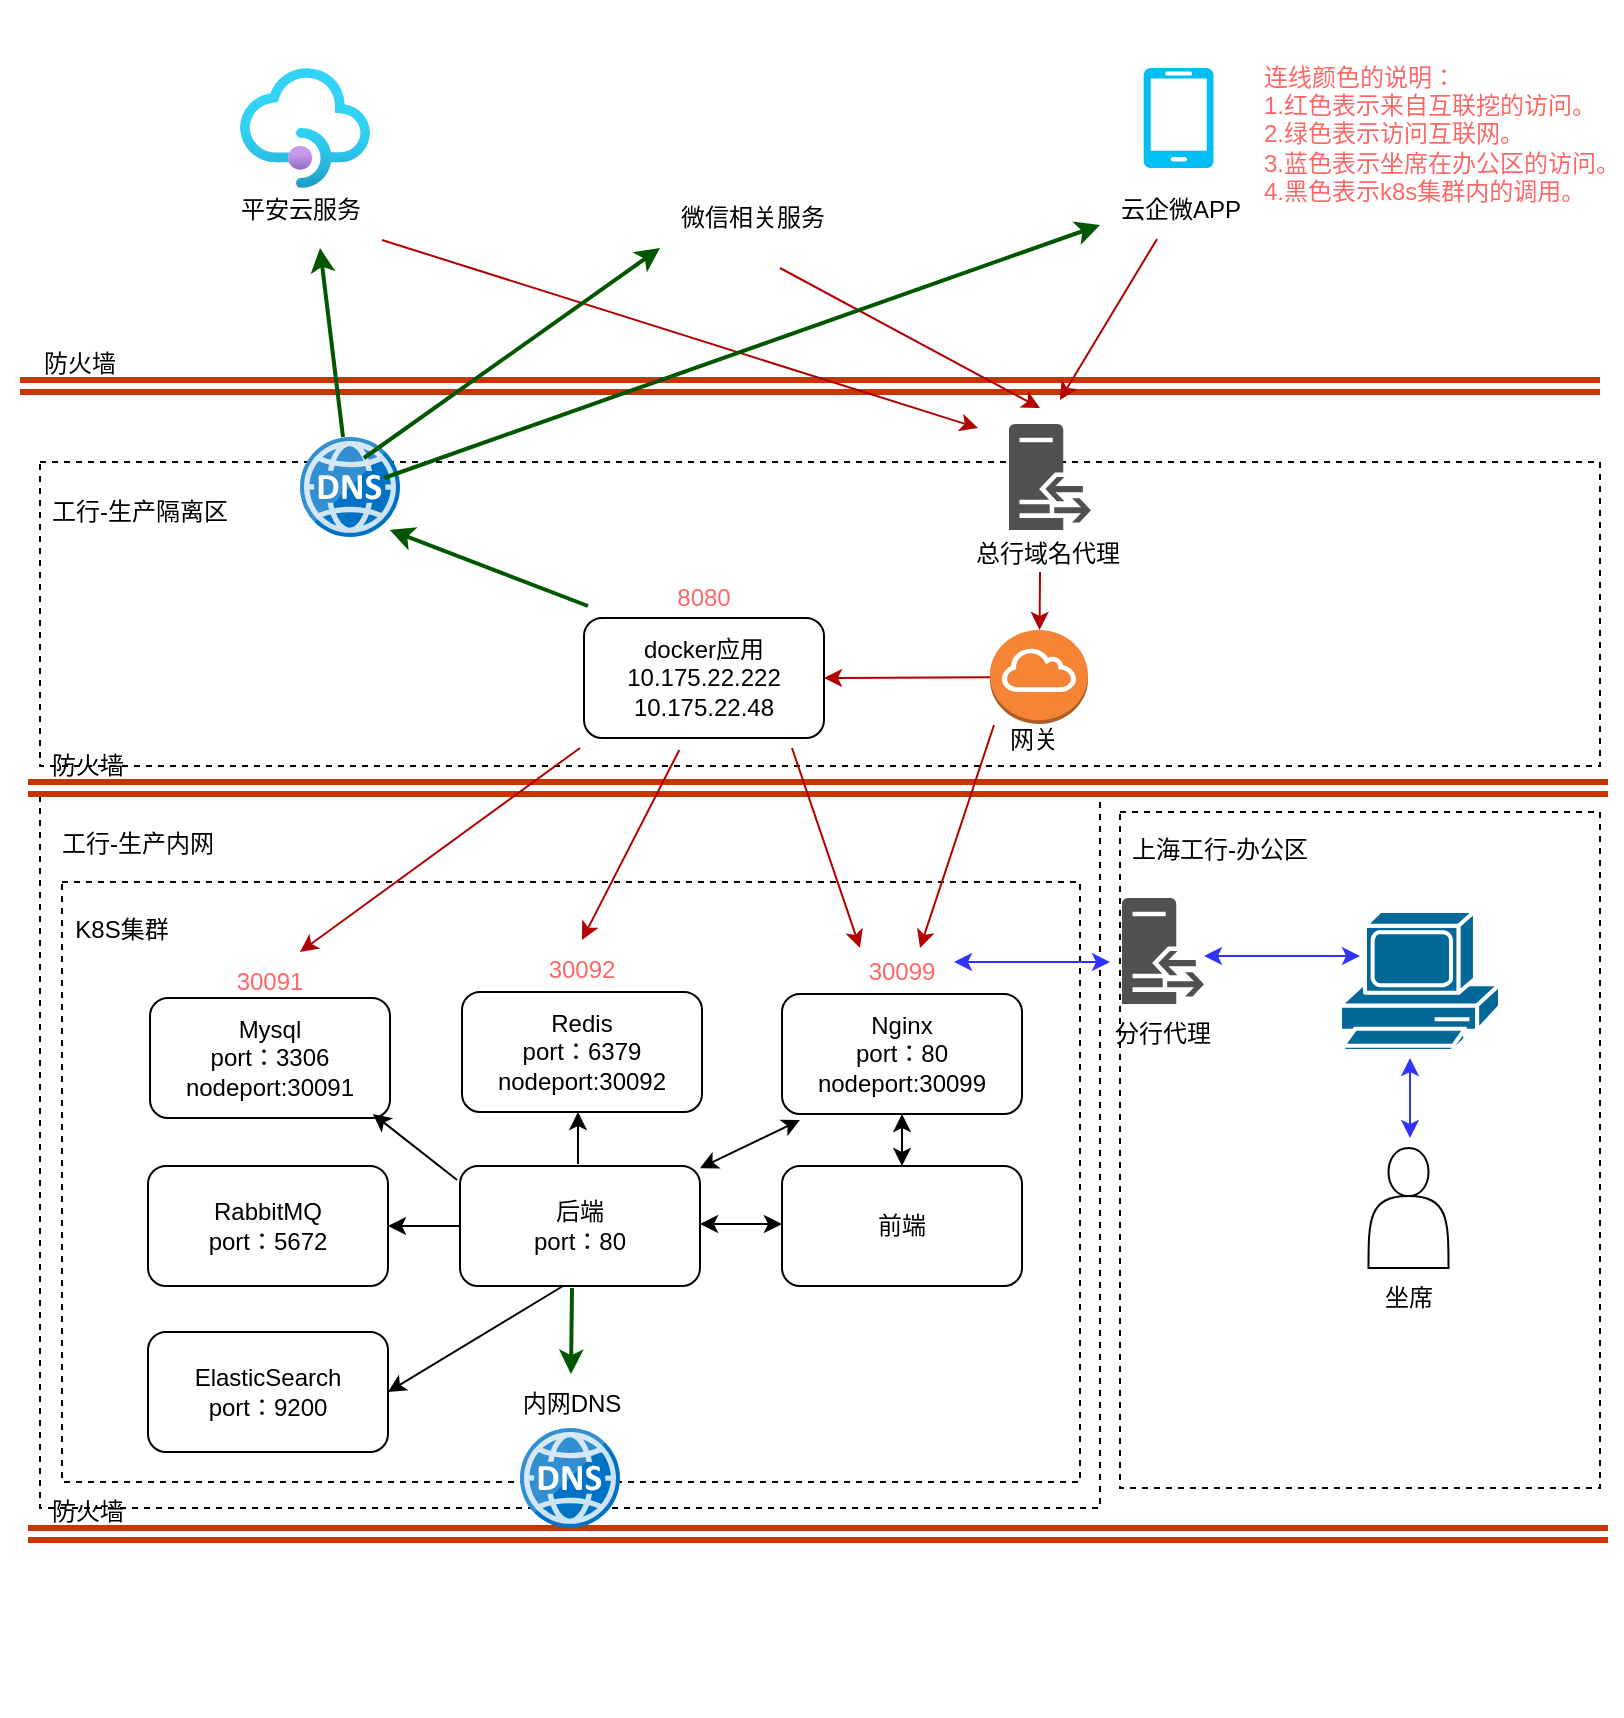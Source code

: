 <mxfile version="24.2.2" type="github">
  <diagram name="第 1 页" id="H5Td6hfvK_dSOBT4_KqR">
    <mxGraphModel dx="1026" dy="633" grid="1" gridSize="10" guides="1" tooltips="1" connect="1" arrows="1" fold="1" page="1" pageScale="1" pageWidth="827" pageHeight="1169" math="0" shadow="0">
      <root>
        <mxCell id="0" />
        <mxCell id="1" parent="0" />
        <mxCell id="0VPpqt3ser_8MPo7c0mN-2" value="" style="rounded=0;whiteSpace=wrap;html=1;fillColor=none;dashed=1;" parent="1" vertex="1">
          <mxGeometry x="30" y="733" width="530" height="357" as="geometry" />
        </mxCell>
        <mxCell id="0VPpqt3ser_8MPo7c0mN-9" value="" style="rounded=0;whiteSpace=wrap;html=1;fillColor=none;dashed=1;" parent="1" vertex="1">
          <mxGeometry x="41" y="777" width="509" height="300" as="geometry" />
        </mxCell>
        <mxCell id="0VPpqt3ser_8MPo7c0mN-4" value="" style="rounded=0;whiteSpace=wrap;html=1;fillColor=none;dashed=1;" parent="1" vertex="1">
          <mxGeometry x="30" y="567" width="780" height="152" as="geometry" />
        </mxCell>
        <mxCell id="0VPpqt3ser_8MPo7c0mN-3" value="工行-生产内网" style="text;html=1;align=center;verticalAlign=middle;whiteSpace=wrap;rounded=0;" parent="1" vertex="1">
          <mxGeometry x="29" y="743" width="100" height="30" as="geometry" />
        </mxCell>
        <mxCell id="0VPpqt3ser_8MPo7c0mN-5" value="工行-生产隔离区" style="text;html=1;align=center;verticalAlign=middle;whiteSpace=wrap;rounded=0;" parent="1" vertex="1">
          <mxGeometry x="30" y="577" width="100" height="30" as="geometry" />
        </mxCell>
        <mxCell id="0VPpqt3ser_8MPo7c0mN-6" value="" style="rounded=0;whiteSpace=wrap;html=1;fillColor=none;dashed=1;" parent="1" vertex="1">
          <mxGeometry x="570" y="742" width="240" height="338" as="geometry" />
        </mxCell>
        <mxCell id="0VPpqt3ser_8MPo7c0mN-7" value="上海工行-办公区" style="text;html=1;align=center;verticalAlign=middle;whiteSpace=wrap;rounded=0;" parent="1" vertex="1">
          <mxGeometry x="570" y="746" width="100" height="30" as="geometry" />
        </mxCell>
        <mxCell id="0VPpqt3ser_8MPo7c0mN-10" value="K8S集群" style="text;html=1;align=center;verticalAlign=middle;whiteSpace=wrap;rounded=0;" parent="1" vertex="1">
          <mxGeometry x="41" y="786" width="60" height="30" as="geometry" />
        </mxCell>
        <mxCell id="0VPpqt3ser_8MPo7c0mN-12" value="&lt;div&gt;&lt;span style=&quot;background-color: initial;&quot;&gt;RabbitMQ&lt;/span&gt;&lt;/div&gt;&lt;div&gt;&lt;span style=&quot;background-color: initial;&quot;&gt;port：5672&lt;/span&gt;&lt;/div&gt;" style="rounded=1;whiteSpace=wrap;html=1;" parent="1" vertex="1">
          <mxGeometry x="84" y="919" width="120" height="60" as="geometry" />
        </mxCell>
        <mxCell id="0VPpqt3ser_8MPo7c0mN-13" value="&lt;div&gt;ElasticSearch&lt;/div&gt;&lt;div&gt;&lt;span style=&quot;background-color: initial;&quot;&gt;port：9200&lt;/span&gt;&lt;/div&gt;" style="rounded=1;whiteSpace=wrap;html=1;" parent="1" vertex="1">
          <mxGeometry x="84" y="1002" width="120" height="60" as="geometry" />
        </mxCell>
        <mxCell id="0VPpqt3ser_8MPo7c0mN-15" value="&lt;div&gt;后端&lt;/div&gt;&lt;div&gt;port：80&lt;/div&gt;" style="rounded=1;whiteSpace=wrap;html=1;" parent="1" vertex="1">
          <mxGeometry x="240" y="919" width="120" height="60" as="geometry" />
        </mxCell>
        <mxCell id="0VPpqt3ser_8MPo7c0mN-24" value="" style="shape=mxgraph.cisco.computers_and_peripherals.pc;html=1;pointerEvents=1;dashed=0;fillColor=#036897;strokeColor=#ffffff;strokeWidth=2;verticalLabelPosition=bottom;verticalAlign=top;align=center;outlineConnect=0;" parent="1" vertex="1">
          <mxGeometry x="680" y="791.5" width="80" height="70" as="geometry" />
        </mxCell>
        <mxCell id="0VPpqt3ser_8MPo7c0mN-65" value="" style="group" parent="1" vertex="1" connectable="0">
          <mxGeometry x="120" y="371" width="81" height="85" as="geometry" />
        </mxCell>
        <mxCell id="0VPpqt3ser_8MPo7c0mN-52" value="" style="image;aspect=fixed;html=1;points=[];align=center;fontSize=12;image=img/lib/azure2/app_services/API_Management_Services.svg;" parent="0VPpqt3ser_8MPo7c0mN-65" vertex="1">
          <mxGeometry x="10" y="-1" width="65" height="60" as="geometry" />
        </mxCell>
        <mxCell id="0VPpqt3ser_8MPo7c0mN-57" value="平安云服务" style="text;html=1;align=center;verticalAlign=middle;whiteSpace=wrap;rounded=0;" parent="0VPpqt3ser_8MPo7c0mN-65" vertex="1">
          <mxGeometry y="55" width="81" height="30" as="geometry" />
        </mxCell>
        <mxCell id="0VPpqt3ser_8MPo7c0mN-66" value="" style="group" parent="1" vertex="1" connectable="0">
          <mxGeometry x="331" y="336" width="109" height="124" as="geometry" />
        </mxCell>
        <mxCell id="0VPpqt3ser_8MPo7c0mN-58" value="" style="shape=image;html=1;verticalAlign=top;verticalLabelPosition=bottom;labelBackgroundColor=#ffffff;imageAspect=0;aspect=fixed;image=https://cdn4.iconfinder.com/data/icons/social-media-2346/512/we_chat-01-128.png" parent="0VPpqt3ser_8MPo7c0mN-66" vertex="1">
          <mxGeometry width="109" height="109" as="geometry" />
        </mxCell>
        <mxCell id="0VPpqt3ser_8MPo7c0mN-60" value="微信相关服务" style="text;html=1;align=center;verticalAlign=middle;whiteSpace=wrap;rounded=0;" parent="0VPpqt3ser_8MPo7c0mN-66" vertex="1">
          <mxGeometry x="15" y="94" width="81" height="30" as="geometry" />
        </mxCell>
        <mxCell id="0VPpqt3ser_8MPo7c0mN-67" value="" style="group" parent="1" vertex="1" connectable="0">
          <mxGeometry x="560" y="371" width="81" height="85" as="geometry" />
        </mxCell>
        <mxCell id="0VPpqt3ser_8MPo7c0mN-55" value="" style="verticalLabelPosition=bottom;html=1;verticalAlign=top;align=center;strokeColor=none;fillColor=#00BEF2;shape=mxgraph.azure.mobile;pointerEvents=1;" parent="0VPpqt3ser_8MPo7c0mN-67" vertex="1">
          <mxGeometry x="21.75" y="-1" width="35" height="50" as="geometry" />
        </mxCell>
        <mxCell id="0VPpqt3ser_8MPo7c0mN-61" value="云企微APP" style="text;html=1;align=center;verticalAlign=middle;whiteSpace=wrap;rounded=0;" parent="0VPpqt3ser_8MPo7c0mN-67" vertex="1">
          <mxGeometry y="55" width="81" height="30" as="geometry" />
        </mxCell>
        <mxCell id="0VPpqt3ser_8MPo7c0mN-70" value="" style="group" parent="1" vertex="1" connectable="0">
          <mxGeometry x="302" y="620" width="120" height="85" as="geometry" />
        </mxCell>
        <mxCell id="0VPpqt3ser_8MPo7c0mN-1" value="&lt;div&gt;docker应用&lt;/div&gt;10.175.22.222&lt;div&gt;10.175.22.48&lt;br&gt;&lt;/div&gt;" style="rounded=1;whiteSpace=wrap;html=1;" parent="0VPpqt3ser_8MPo7c0mN-70" vertex="1">
          <mxGeometry y="25" width="120" height="60" as="geometry" />
        </mxCell>
        <mxCell id="0VPpqt3ser_8MPo7c0mN-50" value="8080" style="text;html=1;align=center;verticalAlign=middle;whiteSpace=wrap;rounded=0;fontColor=#FF6666;" parent="0VPpqt3ser_8MPo7c0mN-70" vertex="1">
          <mxGeometry x="30" width="60" height="30" as="geometry" />
        </mxCell>
        <mxCell id="0VPpqt3ser_8MPo7c0mN-71" value="" style="group" parent="1" vertex="1" connectable="0">
          <mxGeometry x="680" y="910" width="70" height="90" as="geometry" />
        </mxCell>
        <mxCell id="0VPpqt3ser_8MPo7c0mN-23" value="" style="shape=actor;whiteSpace=wrap;html=1;" parent="0VPpqt3ser_8MPo7c0mN-71" vertex="1">
          <mxGeometry x="14.25" width="40" height="60" as="geometry" />
        </mxCell>
        <mxCell id="0VPpqt3ser_8MPo7c0mN-37" value="坐席" style="text;html=1;align=center;verticalAlign=middle;whiteSpace=wrap;rounded=0;" parent="0VPpqt3ser_8MPo7c0mN-71" vertex="1">
          <mxGeometry y="60" width="68.5" height="30" as="geometry" />
        </mxCell>
        <mxCell id="0VPpqt3ser_8MPo7c0mN-72" value="" style="group" parent="1" vertex="1" connectable="0">
          <mxGeometry x="85" y="812" width="120" height="83" as="geometry" />
        </mxCell>
        <mxCell id="0VPpqt3ser_8MPo7c0mN-11" value="&lt;div&gt;Mysql&lt;/div&gt;&lt;div&gt;port：3306&lt;/div&gt;&lt;div&gt;nodeport:30091&lt;/div&gt;" style="rounded=1;whiteSpace=wrap;html=1;" parent="0VPpqt3ser_8MPo7c0mN-72" vertex="1">
          <mxGeometry y="23" width="120" height="60" as="geometry" />
        </mxCell>
        <mxCell id="0VPpqt3ser_8MPo7c0mN-35" value="30091" style="text;html=1;align=center;verticalAlign=middle;whiteSpace=wrap;rounded=0;fontColor=#FF6666;" parent="0VPpqt3ser_8MPo7c0mN-72" vertex="1">
          <mxGeometry x="30" width="60" height="30" as="geometry" />
        </mxCell>
        <mxCell id="0VPpqt3ser_8MPo7c0mN-73" value="" style="group" parent="1" vertex="1" connectable="0">
          <mxGeometry x="241" y="806" width="120" height="86" as="geometry" />
        </mxCell>
        <mxCell id="0VPpqt3ser_8MPo7c0mN-8" value="&lt;div&gt;&lt;span style=&quot;background-color: initial;&quot;&gt;Redis&lt;/span&gt;&lt;/div&gt;&lt;div&gt;&lt;span style=&quot;background-color: initial;&quot;&gt;port：6379&lt;/span&gt;&lt;/div&gt;&lt;div&gt;nodeport:30092&lt;/div&gt;" style="rounded=1;whiteSpace=wrap;html=1;" parent="0VPpqt3ser_8MPo7c0mN-73" vertex="1">
          <mxGeometry y="26" width="120" height="60" as="geometry" />
        </mxCell>
        <mxCell id="0VPpqt3ser_8MPo7c0mN-36" value="30092" style="text;html=1;align=center;verticalAlign=middle;whiteSpace=wrap;rounded=0;fontColor=#FF6666;" parent="0VPpqt3ser_8MPo7c0mN-73" vertex="1">
          <mxGeometry x="30" width="60" height="30" as="geometry" />
        </mxCell>
        <mxCell id="0VPpqt3ser_8MPo7c0mN-75" value="" style="group" parent="1" vertex="1" connectable="0">
          <mxGeometry x="10" y="503" width="800" height="87.0" as="geometry" />
        </mxCell>
        <mxCell id="0VPpqt3ser_8MPo7c0mN-39" value="" style="shape=link;html=1;rounded=0;labelBackgroundColor=#FFB366;fontColor=#FFB366;labelBorderColor=#FFB366;strokeColor=#C73500;fillColor=#fa6800;strokeWidth=3;" parent="0VPpqt3ser_8MPo7c0mN-75" edge="1">
          <mxGeometry width="100" relative="1" as="geometry">
            <mxPoint x="10" y="26" as="sourcePoint" />
            <mxPoint x="800" y="26" as="targetPoint" />
          </mxGeometry>
        </mxCell>
        <mxCell id="0VPpqt3ser_8MPo7c0mN-42" value="防火墙" style="text;html=1;align=center;verticalAlign=middle;whiteSpace=wrap;rounded=0;" parent="0VPpqt3ser_8MPo7c0mN-75" vertex="1">
          <mxGeometry width="80" height="30" as="geometry" />
        </mxCell>
        <mxCell id="0VPpqt3ser_8MPo7c0mN-79" value="" style="group" parent="1" vertex="1" connectable="0">
          <mxGeometry x="557.25" y="785" width="68.5" height="83" as="geometry" />
        </mxCell>
        <mxCell id="0VPpqt3ser_8MPo7c0mN-30" value="分行代理" style="text;html=1;align=center;verticalAlign=middle;whiteSpace=wrap;rounded=0;" parent="0VPpqt3ser_8MPo7c0mN-79" vertex="1">
          <mxGeometry y="53" width="68.5" height="30" as="geometry" />
        </mxCell>
        <mxCell id="0VPpqt3ser_8MPo7c0mN-32" value="" style="sketch=0;pointerEvents=1;shadow=0;dashed=0;html=1;strokeColor=none;fillColor=#505050;labelPosition=center;verticalLabelPosition=bottom;verticalAlign=top;outlineConnect=0;align=center;shape=mxgraph.office.servers.reverse_proxy;" parent="0VPpqt3ser_8MPo7c0mN-79" vertex="1">
          <mxGeometry x="13.75" width="41" height="53" as="geometry" />
        </mxCell>
        <mxCell id="0VPpqt3ser_8MPo7c0mN-80" value="" style="group" parent="1" vertex="1" connectable="0">
          <mxGeometry x="14" y="704" width="800" height="30" as="geometry" />
        </mxCell>
        <mxCell id="0VPpqt3ser_8MPo7c0mN-81" value="" style="shape=link;html=1;rounded=0;labelBackgroundColor=#FFB366;fontColor=#FFB366;labelBorderColor=#FFB366;strokeColor=#C73500;fillColor=#fa6800;strokeWidth=3;" parent="0VPpqt3ser_8MPo7c0mN-80" edge="1">
          <mxGeometry width="100" relative="1" as="geometry">
            <mxPoint x="10" y="26" as="sourcePoint" />
            <mxPoint x="800" y="26" as="targetPoint" />
          </mxGeometry>
        </mxCell>
        <mxCell id="0VPpqt3ser_8MPo7c0mN-82" value="防火墙" style="text;html=1;align=center;verticalAlign=middle;whiteSpace=wrap;rounded=0;" parent="0VPpqt3ser_8MPo7c0mN-80" vertex="1">
          <mxGeometry width="80" height="30" as="geometry" />
        </mxCell>
        <mxCell id="0VPpqt3ser_8MPo7c0mN-122" value="" style="edgeStyle=orthogonalEdgeStyle;rounded=0;orthogonalLoop=1;jettySize=auto;html=1;startArrow=classic;startFill=1;" parent="1" edge="1">
          <mxGeometry relative="1" as="geometry">
            <mxPoint x="401" y="948" as="sourcePoint" />
            <mxPoint x="360" y="948" as="targetPoint" />
          </mxGeometry>
        </mxCell>
        <mxCell id="0VPpqt3ser_8MPo7c0mN-16" value="前端" style="rounded=1;whiteSpace=wrap;html=1;" parent="1" vertex="1">
          <mxGeometry x="401" y="919" width="120" height="60" as="geometry" />
        </mxCell>
        <mxCell id="0VPpqt3ser_8MPo7c0mN-89" value="" style="group" parent="1" vertex="1" connectable="0">
          <mxGeometry x="401" y="807" width="120" height="86" as="geometry" />
        </mxCell>
        <mxCell id="0VPpqt3ser_8MPo7c0mN-34" value="30099" style="text;html=1;align=center;verticalAlign=middle;whiteSpace=wrap;rounded=0;fontColor=#FF6666;" parent="0VPpqt3ser_8MPo7c0mN-89" vertex="1">
          <mxGeometry x="30" width="60" height="30" as="geometry" />
        </mxCell>
        <mxCell id="0VPpqt3ser_8MPo7c0mN-14" value="&lt;div&gt;Nginx&lt;/div&gt;&lt;div&gt;port：80&lt;/div&gt;&lt;div&gt;nodeport:30099&lt;/div&gt;" style="rounded=1;whiteSpace=wrap;html=1;" parent="0VPpqt3ser_8MPo7c0mN-89" vertex="1">
          <mxGeometry y="26" width="120" height="60" as="geometry" />
        </mxCell>
        <mxCell id="0VPpqt3ser_8MPo7c0mN-95" value="" style="image;sketch=0;aspect=fixed;html=1;points=[];align=center;fontSize=12;image=img/lib/mscae/DNS.svg;" parent="1" vertex="1">
          <mxGeometry x="160" y="554.5" width="50" height="50" as="geometry" />
        </mxCell>
        <mxCell id="0VPpqt3ser_8MPo7c0mN-98" value="" style="endArrow=classic;startArrow=classic;html=1;rounded=0;strokeColor=#3333FF;" parent="1" edge="1">
          <mxGeometry width="50" height="50" relative="1" as="geometry">
            <mxPoint x="715" y="905" as="sourcePoint" />
            <mxPoint x="715" y="865" as="targetPoint" />
            <Array as="points">
              <mxPoint x="715" y="885" />
            </Array>
          </mxGeometry>
        </mxCell>
        <mxCell id="0VPpqt3ser_8MPo7c0mN-99" value="" style="endArrow=classic;startArrow=classic;html=1;rounded=0;strokeColor=#3333FF;endSize=6;startSize=6;jumpSize=6;" parent="1" edge="1">
          <mxGeometry width="50" height="50" relative="1" as="geometry">
            <mxPoint x="612" y="814" as="sourcePoint" />
            <mxPoint x="690" y="814" as="targetPoint" />
            <Array as="points">
              <mxPoint x="612" y="814" />
            </Array>
          </mxGeometry>
        </mxCell>
        <mxCell id="0VPpqt3ser_8MPo7c0mN-105" value="" style="endArrow=none;startArrow=classic;html=1;rounded=0;entryX=0.352;entryY=0.983;entryDx=0;entryDy=0;entryPerimeter=0;fillColor=#e51400;strokeColor=#B20000;endFill=0;" parent="1" target="0VPpqt3ser_8MPo7c0mN-61" edge="1">
          <mxGeometry width="50" height="50" relative="1" as="geometry">
            <mxPoint x="540" y="536" as="sourcePoint" />
            <mxPoint x="490" y="586" as="targetPoint" />
          </mxGeometry>
        </mxCell>
        <mxCell id="0VPpqt3ser_8MPo7c0mN-106" value="" style="group" parent="1" vertex="1" connectable="0">
          <mxGeometry x="454" y="548" width="160" height="80" as="geometry" />
        </mxCell>
        <mxCell id="0VPpqt3ser_8MPo7c0mN-45" value="" style="sketch=0;pointerEvents=1;shadow=0;dashed=0;html=1;strokeColor=none;fillColor=#505050;labelPosition=center;verticalLabelPosition=bottom;verticalAlign=top;outlineConnect=0;align=center;shape=mxgraph.office.servers.reverse_proxy;" parent="0VPpqt3ser_8MPo7c0mN-106" vertex="1">
          <mxGeometry x="60.5" width="41" height="53" as="geometry" />
        </mxCell>
        <mxCell id="0VPpqt3ser_8MPo7c0mN-47" value="总行域名代理" style="text;html=1;align=center;verticalAlign=middle;whiteSpace=wrap;rounded=0;" parent="0VPpqt3ser_8MPo7c0mN-106" vertex="1">
          <mxGeometry y="50" width="160" height="30" as="geometry" />
        </mxCell>
        <mxCell id="0VPpqt3ser_8MPo7c0mN-107" value="" style="endArrow=classic;startArrow=none;html=1;rounded=0;fillColor=#e51400;strokeColor=#B20000;startFill=0;" parent="1" edge="1">
          <mxGeometry width="50" height="50" relative="1" as="geometry">
            <mxPoint x="530" y="622" as="sourcePoint" />
            <mxPoint x="529.783" y="651" as="targetPoint" />
          </mxGeometry>
        </mxCell>
        <mxCell id="0VPpqt3ser_8MPo7c0mN-110" value="" style="endArrow=none;startArrow=classic;html=1;rounded=0;fillColor=#e51400;strokeColor=#B20000;endFill=0;" parent="1" edge="1">
          <mxGeometry width="50" height="50" relative="1" as="geometry">
            <mxPoint x="530" y="540" as="sourcePoint" />
            <mxPoint x="400" y="470" as="targetPoint" />
          </mxGeometry>
        </mxCell>
        <mxCell id="0VPpqt3ser_8MPo7c0mN-111" value="" style="endArrow=none;startArrow=classic;html=1;rounded=0;fillColor=#e51400;strokeColor=#B20000;entryX=1;entryY=1;entryDx=0;entryDy=0;endFill=0;" parent="1" target="0VPpqt3ser_8MPo7c0mN-57" edge="1">
          <mxGeometry width="50" height="50" relative="1" as="geometry">
            <mxPoint x="499" y="550" as="sourcePoint" />
            <mxPoint x="369" y="480" as="targetPoint" />
          </mxGeometry>
        </mxCell>
        <mxCell id="0VPpqt3ser_8MPo7c0mN-112" value="" style="endArrow=none;startArrow=classic;html=1;rounded=0;fillColor=#e51400;strokeColor=#B20000;endFill=0;exitX=1;exitY=0.5;exitDx=0;exitDy=0;" parent="1" source="0VPpqt3ser_8MPo7c0mN-1" edge="1" target="DO651uxCaCnG65tiCvHo-2">
          <mxGeometry width="50" height="50" relative="1" as="geometry">
            <mxPoint x="325" y="791" as="sourcePoint" />
            <mxPoint x="567" y="791" as="targetPoint" />
          </mxGeometry>
        </mxCell>
        <mxCell id="0VPpqt3ser_8MPo7c0mN-114" value="" style="endArrow=none;startArrow=classic;html=1;rounded=0;fillColor=#e51400;strokeColor=#B20000;endFill=0;exitX=0.75;exitY=0;exitDx=0;exitDy=0;" parent="1" source="0VPpqt3ser_8MPo7c0mN-35" edge="1">
          <mxGeometry width="50" height="50" relative="1" as="geometry">
            <mxPoint x="274" y="790" as="sourcePoint" />
            <mxPoint x="300" y="710" as="targetPoint" />
          </mxGeometry>
        </mxCell>
        <mxCell id="0VPpqt3ser_8MPo7c0mN-115" value="" style="endArrow=none;startArrow=classic;html=1;rounded=0;fillColor=#e51400;strokeColor=#B20000;endFill=0;exitX=0.5;exitY=0;exitDx=0;exitDy=0;" parent="1" source="0VPpqt3ser_8MPo7c0mN-36" edge="1">
          <mxGeometry width="50" height="50" relative="1" as="geometry">
            <mxPoint x="276.004" y="849" as="sourcePoint" />
            <mxPoint x="349.646" y="711" as="targetPoint" />
          </mxGeometry>
        </mxCell>
        <mxCell id="0VPpqt3ser_8MPo7c0mN-117" value="" style="endArrow=none;startArrow=classic;html=1;rounded=0;fillColor=#008a00;strokeColor=#005700;endFill=0;exitX=0.205;exitY=0.2;exitDx=0;exitDy=0;exitPerimeter=0;strokeWidth=2;" parent="1" edge="1">
          <mxGeometry width="50" height="50" relative="1" as="geometry">
            <mxPoint x="204.9" y="601" as="sourcePoint" />
            <mxPoint x="304" y="639" as="targetPoint" />
          </mxGeometry>
        </mxCell>
        <mxCell id="0VPpqt3ser_8MPo7c0mN-118" value="" style="endArrow=none;startArrow=classic;html=1;rounded=0;fillColor=#008a00;strokeColor=#005700;endFill=0;entryX=0.43;entryY=0;entryDx=0;entryDy=0;entryPerimeter=0;jumpSize=6;strokeWidth=2;" parent="1" target="0VPpqt3ser_8MPo7c0mN-95" edge="1">
          <mxGeometry width="50" height="50" relative="1" as="geometry">
            <mxPoint x="170" y="460" as="sourcePoint" />
            <mxPoint x="314" y="580" as="targetPoint" />
          </mxGeometry>
        </mxCell>
        <mxCell id="0VPpqt3ser_8MPo7c0mN-119" value="" style="endArrow=none;startArrow=classic;html=1;rounded=0;fillColor=#008a00;strokeColor=#005700;endFill=0;entryX=0.43;entryY=0;entryDx=0;entryDy=0;entryPerimeter=0;strokeWidth=2;" parent="1" edge="1">
          <mxGeometry width="50" height="50" relative="1" as="geometry">
            <mxPoint x="340" y="460" as="sourcePoint" />
            <mxPoint x="192" y="565" as="targetPoint" />
          </mxGeometry>
        </mxCell>
        <mxCell id="0VPpqt3ser_8MPo7c0mN-120" value="" style="endArrow=none;startArrow=classic;html=1;rounded=0;fillColor=#008a00;strokeColor=#005700;endFill=0;entryX=0.43;entryY=0;entryDx=0;entryDy=0;entryPerimeter=0;exitX=0;exitY=0.75;exitDx=0;exitDy=0;strokeWidth=2;" parent="1" source="0VPpqt3ser_8MPo7c0mN-61" edge="1">
          <mxGeometry width="50" height="50" relative="1" as="geometry">
            <mxPoint x="350" y="470" as="sourcePoint" />
            <mxPoint x="202" y="575" as="targetPoint" />
          </mxGeometry>
        </mxCell>
        <mxCell id="0VPpqt3ser_8MPo7c0mN-121" value="" style="edgeStyle=orthogonalEdgeStyle;rounded=0;orthogonalLoop=1;jettySize=auto;html=1;startArrow=classic;startFill=1;" parent="1" source="0VPpqt3ser_8MPo7c0mN-14" target="0VPpqt3ser_8MPo7c0mN-16" edge="1">
          <mxGeometry relative="1" as="geometry" />
        </mxCell>
        <mxCell id="0VPpqt3ser_8MPo7c0mN-127" value="" style="edgeStyle=orthogonalEdgeStyle;rounded=0;orthogonalLoop=1;jettySize=auto;html=1;startArrow=classic;startFill=1;endArrow=none;endFill=0;" parent="1" edge="1">
          <mxGeometry relative="1" as="geometry">
            <mxPoint x="299" y="892" as="sourcePoint" />
            <mxPoint x="299" y="918" as="targetPoint" />
          </mxGeometry>
        </mxCell>
        <mxCell id="0VPpqt3ser_8MPo7c0mN-131" value="" style="endArrow=classic;startArrow=none;html=1;rounded=0;entryX=0.929;entryY=0.967;entryDx=0;entryDy=0;entryPerimeter=0;exitX=-0.012;exitY=0.117;exitDx=0;exitDy=0;exitPerimeter=0;startFill=0;" parent="1" source="0VPpqt3ser_8MPo7c0mN-15" target="0VPpqt3ser_8MPo7c0mN-11" edge="1">
          <mxGeometry width="50" height="50" relative="1" as="geometry">
            <mxPoint x="440" y="966" as="sourcePoint" />
            <mxPoint x="490" y="916" as="targetPoint" />
          </mxGeometry>
        </mxCell>
        <mxCell id="0VPpqt3ser_8MPo7c0mN-132" value="" style="endArrow=classic;startArrow=classic;html=1;rounded=0;" parent="1" source="0VPpqt3ser_8MPo7c0mN-15" edge="1">
          <mxGeometry width="50" height="50" relative="1" as="geometry">
            <mxPoint x="440" y="966" as="sourcePoint" />
            <mxPoint x="410" y="896" as="targetPoint" />
          </mxGeometry>
        </mxCell>
        <mxCell id="0VPpqt3ser_8MPo7c0mN-133" value="" style="endArrow=none;startArrow=classic;html=1;rounded=0;exitX=1;exitY=0.5;exitDx=0;exitDy=0;entryX=0;entryY=0.5;entryDx=0;entryDy=0;endFill=0;" parent="1" source="0VPpqt3ser_8MPo7c0mN-12" target="0VPpqt3ser_8MPo7c0mN-15" edge="1">
          <mxGeometry width="50" height="50" relative="1" as="geometry">
            <mxPoint x="440" y="966" as="sourcePoint" />
            <mxPoint x="490" y="916" as="targetPoint" />
          </mxGeometry>
        </mxCell>
        <mxCell id="0VPpqt3ser_8MPo7c0mN-134" value="" style="endArrow=none;startArrow=classic;html=1;rounded=0;entryX=0.429;entryY=1;entryDx=0;entryDy=0;entryPerimeter=0;exitX=1;exitY=0.5;exitDx=0;exitDy=0;endFill=0;" parent="1" source="0VPpqt3ser_8MPo7c0mN-13" target="0VPpqt3ser_8MPo7c0mN-15" edge="1">
          <mxGeometry width="50" height="50" relative="1" as="geometry">
            <mxPoint x="440" y="966" as="sourcePoint" />
            <mxPoint x="490" y="916" as="targetPoint" />
          </mxGeometry>
        </mxCell>
        <mxCell id="0VPpqt3ser_8MPo7c0mN-136" value="连线颜色的说明：&lt;div&gt;1.红色表示来自互联挖的访问。&lt;/div&gt;&lt;div style=&quot;&quot;&gt;2.绿色表示访问互联网。&lt;/div&gt;&lt;div style=&quot;&quot;&gt;3.蓝色表示坐席在办公区的访问。&lt;/div&gt;&lt;div style=&quot;&quot;&gt;4.黑色表示k8s集群内的调用。&lt;/div&gt;" style="text;html=1;align=left;verticalAlign=middle;whiteSpace=wrap;rounded=0;fontColor=#FF6666;" parent="1" vertex="1">
          <mxGeometry x="640" y="366" width="181" height="74" as="geometry" />
        </mxCell>
        <mxCell id="WUPsCM75Mi7F_lNf_f48-1" value="" style="endArrow=classic;startArrow=none;html=1;rounded=0;fillColor=#e51400;strokeColor=#B20000;endFill=1;startFill=0;" parent="1" edge="1">
          <mxGeometry width="50" height="50" relative="1" as="geometry">
            <mxPoint x="406" y="710" as="sourcePoint" />
            <mxPoint x="440" y="810" as="targetPoint" />
          </mxGeometry>
        </mxCell>
        <mxCell id="ukt-0VW7PRhgNPQQfDPv-1" value="" style="endArrow=classic;startArrow=classic;html=1;rounded=0;strokeColor=#3333FF;endSize=6;startSize=6;jumpSize=6;" parent="1" edge="1">
          <mxGeometry width="50" height="50" relative="1" as="geometry">
            <mxPoint x="487" y="817" as="sourcePoint" />
            <mxPoint x="565" y="817" as="targetPoint" />
            <Array as="points">
              <mxPoint x="487" y="817" />
            </Array>
          </mxGeometry>
        </mxCell>
        <mxCell id="DO651uxCaCnG65tiCvHo-1" value="" style="group" vertex="1" connectable="0" parent="1">
          <mxGeometry x="497" y="651" width="60" height="70" as="geometry" />
        </mxCell>
        <mxCell id="DO651uxCaCnG65tiCvHo-2" value="" style="outlineConnect=0;dashed=0;verticalLabelPosition=bottom;verticalAlign=top;align=center;html=1;shape=mxgraph.aws3.internet_gateway;fillColor=#F58534;gradientColor=none;" vertex="1" parent="DO651uxCaCnG65tiCvHo-1">
          <mxGeometry x="8" width="49" height="47" as="geometry" />
        </mxCell>
        <mxCell id="DO651uxCaCnG65tiCvHo-3" value="网关" style="text;html=1;align=center;verticalAlign=middle;whiteSpace=wrap;rounded=0;" vertex="1" parent="DO651uxCaCnG65tiCvHo-1">
          <mxGeometry y="40" width="60" height="30" as="geometry" />
        </mxCell>
        <mxCell id="DO651uxCaCnG65tiCvHo-4" value="" style="endArrow=classic;startArrow=none;html=1;rounded=0;fillColor=#e51400;strokeColor=#B20000;endFill=1;startFill=0;exitX=0;exitY=0.25;exitDx=0;exitDy=0;" edge="1" parent="1">
          <mxGeometry width="50" height="50" relative="1" as="geometry">
            <mxPoint x="507" y="698.5" as="sourcePoint" />
            <mxPoint x="470" y="810" as="targetPoint" />
          </mxGeometry>
        </mxCell>
        <mxCell id="DO651uxCaCnG65tiCvHo-8" value="" style="group" vertex="1" connectable="0" parent="1">
          <mxGeometry x="14" y="1107" width="800" height="87.0" as="geometry" />
        </mxCell>
        <mxCell id="DO651uxCaCnG65tiCvHo-9" value="" style="shape=link;html=1;rounded=0;labelBackgroundColor=#FFB366;fontColor=#FFB366;labelBorderColor=#FFB366;strokeColor=#C73500;fillColor=#fa6800;strokeWidth=3;" edge="1" parent="DO651uxCaCnG65tiCvHo-8">
          <mxGeometry width="100" relative="1" as="geometry">
            <mxPoint x="10" y="-4" as="sourcePoint" />
            <mxPoint x="800" y="-4" as="targetPoint" />
          </mxGeometry>
        </mxCell>
        <mxCell id="DO651uxCaCnG65tiCvHo-10" value="防火墙" style="text;html=1;align=center;verticalAlign=middle;whiteSpace=wrap;rounded=0;" vertex="1" parent="DO651uxCaCnG65tiCvHo-8">
          <mxGeometry y="-30" width="80" height="30" as="geometry" />
        </mxCell>
        <mxCell id="DO651uxCaCnG65tiCvHo-11" value="" style="group" vertex="1" connectable="0" parent="1">
          <mxGeometry x="265.5" y="1023" width="60" height="77" as="geometry" />
        </mxCell>
        <mxCell id="DO651uxCaCnG65tiCvHo-5" value="" style="image;sketch=0;aspect=fixed;html=1;points=[];align=center;fontSize=12;image=img/lib/mscae/DNS.svg;" vertex="1" parent="DO651uxCaCnG65tiCvHo-11">
          <mxGeometry x="4.5" y="27" width="50" height="50" as="geometry" />
        </mxCell>
        <mxCell id="DO651uxCaCnG65tiCvHo-7" value="内网DNS" style="text;html=1;align=center;verticalAlign=middle;whiteSpace=wrap;rounded=0;" vertex="1" parent="DO651uxCaCnG65tiCvHo-11">
          <mxGeometry width="60" height="30" as="geometry" />
        </mxCell>
        <mxCell id="DO651uxCaCnG65tiCvHo-12" value="" style="endArrow=none;startArrow=classic;html=1;rounded=0;fillColor=#008a00;strokeColor=#005700;endFill=0;exitX=0.5;exitY=0;exitDx=0;exitDy=0;strokeWidth=2;" edge="1" parent="1" source="DO651uxCaCnG65tiCvHo-7">
          <mxGeometry width="50" height="50" relative="1" as="geometry">
            <mxPoint x="214.9" y="625" as="sourcePoint" />
            <mxPoint x="296" y="980" as="targetPoint" />
          </mxGeometry>
        </mxCell>
      </root>
    </mxGraphModel>
  </diagram>
</mxfile>
